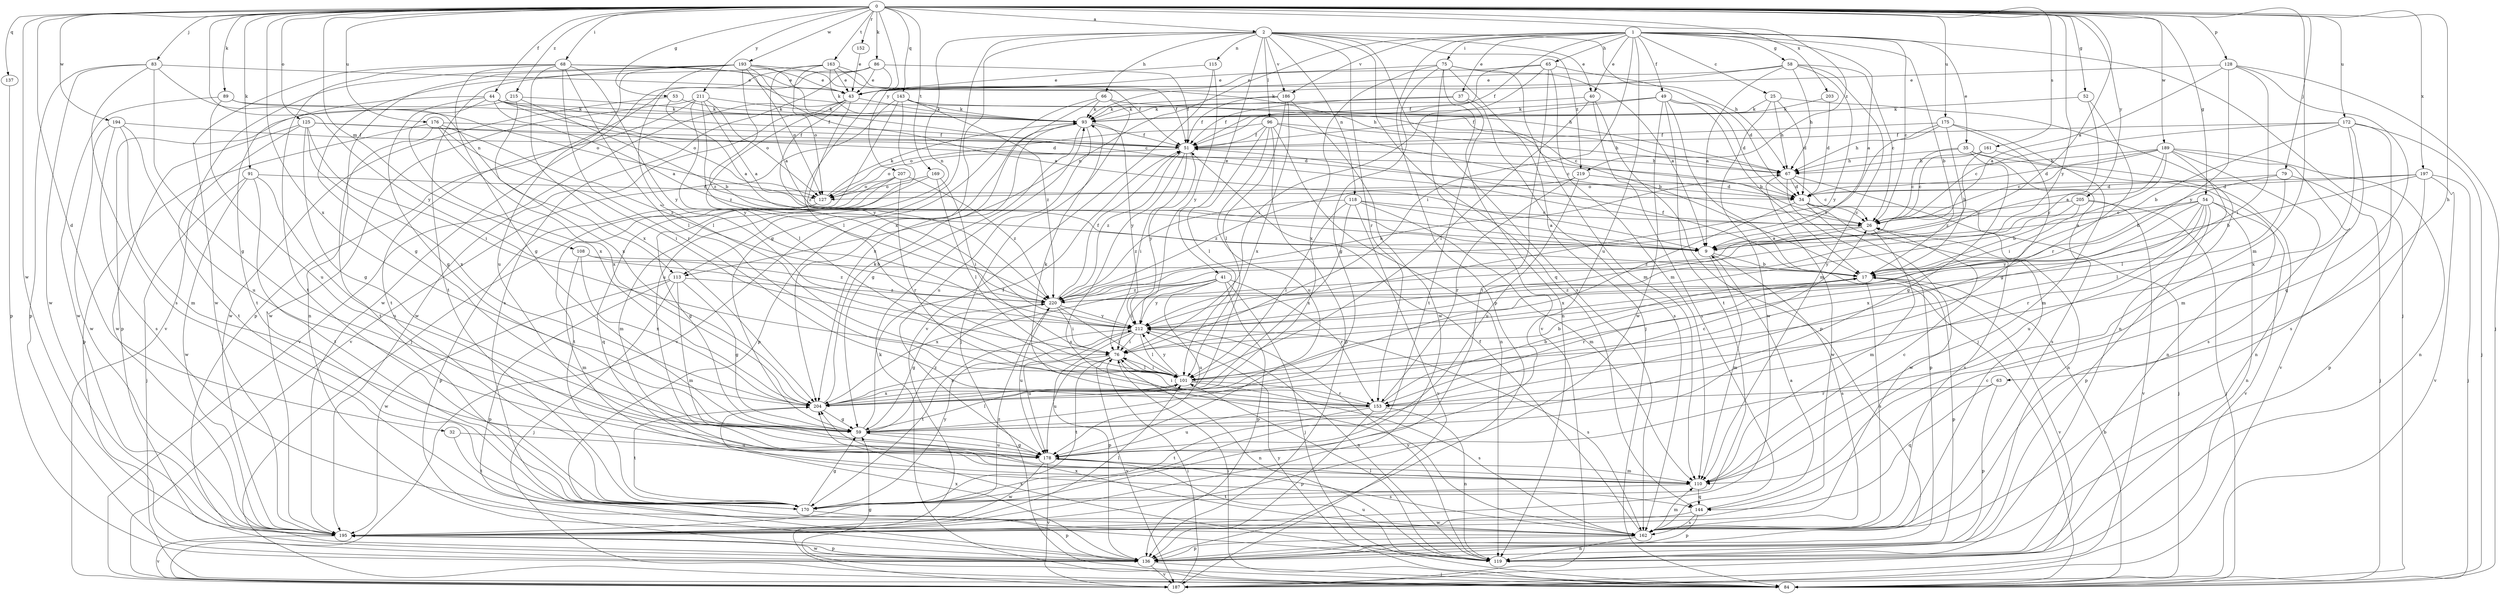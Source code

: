 strict digraph  {
0;
1;
2;
9;
17;
25;
26;
32;
34;
35;
37;
40;
41;
43;
44;
49;
51;
52;
53;
54;
58;
59;
63;
65;
66;
67;
68;
75;
76;
79;
83;
84;
86;
89;
91;
93;
96;
101;
108;
110;
113;
115;
118;
119;
125;
127;
128;
136;
137;
143;
144;
152;
153;
161;
162;
163;
169;
170;
172;
175;
176;
178;
186;
187;
189;
193;
194;
195;
197;
203;
204;
205;
207;
211;
212;
215;
219;
220;
0 -> 2  [label=a];
0 -> 9  [label=a];
0 -> 32  [label=d];
0 -> 44  [label=f];
0 -> 52  [label=g];
0 -> 53  [label=g];
0 -> 54  [label=g];
0 -> 63  [label=h];
0 -> 68  [label=i];
0 -> 79  [label=j];
0 -> 83  [label=j];
0 -> 86  [label=k];
0 -> 89  [label=k];
0 -> 91  [label=k];
0 -> 108  [label=m];
0 -> 110  [label=m];
0 -> 113  [label=n];
0 -> 125  [label=o];
0 -> 128  [label=p];
0 -> 137  [label=q];
0 -> 143  [label=q];
0 -> 152  [label=r];
0 -> 161  [label=s];
0 -> 163  [label=t];
0 -> 169  [label=t];
0 -> 172  [label=u];
0 -> 175  [label=u];
0 -> 176  [label=u];
0 -> 189  [label=w];
0 -> 193  [label=w];
0 -> 194  [label=w];
0 -> 195  [label=w];
0 -> 197  [label=x];
0 -> 203  [label=x];
0 -> 204  [label=x];
0 -> 205  [label=y];
0 -> 207  [label=y];
0 -> 211  [label=y];
0 -> 212  [label=y];
0 -> 215  [label=z];
0 -> 219  [label=z];
1 -> 9  [label=a];
1 -> 17  [label=b];
1 -> 25  [label=c];
1 -> 26  [label=c];
1 -> 35  [label=e];
1 -> 37  [label=e];
1 -> 40  [label=e];
1 -> 49  [label=f];
1 -> 51  [label=f];
1 -> 58  [label=g];
1 -> 65  [label=h];
1 -> 75  [label=i];
1 -> 76  [label=i];
1 -> 84  [label=j];
1 -> 113  [label=n];
1 -> 136  [label=p];
1 -> 178  [label=u];
1 -> 186  [label=v];
2 -> 40  [label=e];
2 -> 41  [label=e];
2 -> 59  [label=g];
2 -> 66  [label=h];
2 -> 67  [label=h];
2 -> 96  [label=l];
2 -> 113  [label=n];
2 -> 115  [label=n];
2 -> 118  [label=n];
2 -> 144  [label=q];
2 -> 153  [label=r];
2 -> 162  [label=s];
2 -> 186  [label=v];
2 -> 204  [label=x];
2 -> 219  [label=z];
9 -> 17  [label=b];
9 -> 110  [label=m];
9 -> 162  [label=s];
17 -> 51  [label=f];
17 -> 136  [label=p];
17 -> 153  [label=r];
17 -> 162  [label=s];
17 -> 187  [label=v];
17 -> 220  [label=z];
25 -> 34  [label=d];
25 -> 67  [label=h];
25 -> 93  [label=k];
25 -> 119  [label=n];
25 -> 195  [label=w];
26 -> 9  [label=a];
26 -> 110  [label=m];
26 -> 220  [label=z];
32 -> 170  [label=t];
32 -> 178  [label=u];
34 -> 26  [label=c];
34 -> 84  [label=j];
34 -> 162  [label=s];
34 -> 195  [label=w];
34 -> 204  [label=x];
35 -> 26  [label=c];
35 -> 59  [label=g];
35 -> 67  [label=h];
35 -> 119  [label=n];
35 -> 162  [label=s];
37 -> 51  [label=f];
37 -> 93  [label=k];
37 -> 162  [label=s];
37 -> 170  [label=t];
40 -> 93  [label=k];
40 -> 101  [label=l];
40 -> 136  [label=p];
40 -> 162  [label=s];
41 -> 76  [label=i];
41 -> 84  [label=j];
41 -> 136  [label=p];
41 -> 153  [label=r];
41 -> 178  [label=u];
41 -> 204  [label=x];
41 -> 212  [label=y];
41 -> 220  [label=z];
43 -> 93  [label=k];
43 -> 101  [label=l];
43 -> 187  [label=v];
43 -> 195  [label=w];
43 -> 212  [label=y];
43 -> 220  [label=z];
44 -> 9  [label=a];
44 -> 34  [label=d];
44 -> 51  [label=f];
44 -> 59  [label=g];
44 -> 93  [label=k];
44 -> 127  [label=o];
44 -> 170  [label=t];
44 -> 204  [label=x];
49 -> 17  [label=b];
49 -> 34  [label=d];
49 -> 51  [label=f];
49 -> 84  [label=j];
49 -> 93  [label=k];
49 -> 170  [label=t];
49 -> 195  [label=w];
51 -> 67  [label=h];
51 -> 76  [label=i];
51 -> 127  [label=o];
51 -> 162  [label=s];
51 -> 212  [label=y];
51 -> 220  [label=z];
52 -> 93  [label=k];
52 -> 153  [label=r];
52 -> 212  [label=y];
53 -> 9  [label=a];
53 -> 93  [label=k];
53 -> 195  [label=w];
54 -> 9  [label=a];
54 -> 26  [label=c];
54 -> 119  [label=n];
54 -> 136  [label=p];
54 -> 153  [label=r];
54 -> 178  [label=u];
54 -> 187  [label=v];
54 -> 204  [label=x];
54 -> 212  [label=y];
58 -> 9  [label=a];
58 -> 26  [label=c];
58 -> 43  [label=e];
58 -> 67  [label=h];
58 -> 93  [label=k];
58 -> 110  [label=m];
58 -> 212  [label=y];
59 -> 26  [label=c];
59 -> 51  [label=f];
59 -> 101  [label=l];
59 -> 178  [label=u];
59 -> 220  [label=z];
63 -> 136  [label=p];
63 -> 144  [label=q];
63 -> 153  [label=r];
65 -> 34  [label=d];
65 -> 43  [label=e];
65 -> 51  [label=f];
65 -> 76  [label=i];
65 -> 110  [label=m];
65 -> 170  [label=t];
66 -> 17  [label=b];
66 -> 84  [label=j];
66 -> 93  [label=k];
66 -> 187  [label=v];
66 -> 204  [label=x];
67 -> 26  [label=c];
67 -> 34  [label=d];
67 -> 119  [label=n];
67 -> 136  [label=p];
67 -> 195  [label=w];
68 -> 43  [label=e];
68 -> 59  [label=g];
68 -> 67  [label=h];
68 -> 101  [label=l];
68 -> 153  [label=r];
68 -> 170  [label=t];
68 -> 195  [label=w];
68 -> 204  [label=x];
68 -> 212  [label=y];
75 -> 9  [label=a];
75 -> 43  [label=e];
75 -> 59  [label=g];
75 -> 84  [label=j];
75 -> 110  [label=m];
75 -> 119  [label=n];
75 -> 187  [label=v];
75 -> 204  [label=x];
76 -> 101  [label=l];
76 -> 119  [label=n];
76 -> 170  [label=t];
76 -> 178  [label=u];
76 -> 187  [label=v];
76 -> 204  [label=x];
79 -> 17  [label=b];
79 -> 34  [label=d];
79 -> 84  [label=j];
79 -> 101  [label=l];
83 -> 43  [label=e];
83 -> 59  [label=g];
83 -> 136  [label=p];
83 -> 162  [label=s];
83 -> 195  [label=w];
83 -> 212  [label=y];
84 -> 17  [label=b];
84 -> 59  [label=g];
84 -> 76  [label=i];
84 -> 93  [label=k];
84 -> 212  [label=y];
86 -> 43  [label=e];
86 -> 51  [label=f];
86 -> 101  [label=l];
86 -> 136  [label=p];
86 -> 162  [label=s];
86 -> 195  [label=w];
89 -> 93  [label=k];
89 -> 127  [label=o];
89 -> 178  [label=u];
89 -> 195  [label=w];
91 -> 34  [label=d];
91 -> 84  [label=j];
91 -> 170  [label=t];
91 -> 178  [label=u];
91 -> 195  [label=w];
93 -> 51  [label=f];
93 -> 59  [label=g];
93 -> 136  [label=p];
93 -> 178  [label=u];
93 -> 212  [label=y];
96 -> 26  [label=c];
96 -> 51  [label=f];
96 -> 67  [label=h];
96 -> 101  [label=l];
96 -> 119  [label=n];
96 -> 127  [label=o];
96 -> 136  [label=p];
96 -> 178  [label=u];
101 -> 17  [label=b];
101 -> 76  [label=i];
101 -> 153  [label=r];
101 -> 162  [label=s];
101 -> 204  [label=x];
101 -> 212  [label=y];
108 -> 17  [label=b];
108 -> 110  [label=m];
108 -> 204  [label=x];
108 -> 220  [label=z];
110 -> 26  [label=c];
110 -> 144  [label=q];
110 -> 170  [label=t];
113 -> 59  [label=g];
113 -> 84  [label=j];
113 -> 110  [label=m];
113 -> 136  [label=p];
113 -> 195  [label=w];
113 -> 220  [label=z];
115 -> 43  [label=e];
115 -> 187  [label=v];
115 -> 212  [label=y];
118 -> 9  [label=a];
118 -> 26  [label=c];
118 -> 101  [label=l];
118 -> 110  [label=m];
118 -> 187  [label=v];
118 -> 204  [label=x];
118 -> 220  [label=z];
119 -> 101  [label=l];
119 -> 178  [label=u];
119 -> 204  [label=x];
119 -> 212  [label=y];
125 -> 34  [label=d];
125 -> 51  [label=f];
125 -> 59  [label=g];
125 -> 76  [label=i];
125 -> 170  [label=t];
125 -> 195  [label=w];
125 -> 204  [label=x];
127 -> 59  [label=g];
127 -> 93  [label=k];
127 -> 136  [label=p];
128 -> 9  [label=a];
128 -> 43  [label=e];
128 -> 76  [label=i];
128 -> 84  [label=j];
128 -> 144  [label=q];
128 -> 212  [label=y];
136 -> 84  [label=j];
136 -> 187  [label=v];
136 -> 195  [label=w];
136 -> 204  [label=x];
137 -> 136  [label=p];
143 -> 26  [label=c];
143 -> 84  [label=j];
143 -> 93  [label=k];
143 -> 178  [label=u];
143 -> 187  [label=v];
143 -> 220  [label=z];
144 -> 9  [label=a];
144 -> 136  [label=p];
144 -> 162  [label=s];
144 -> 195  [label=w];
152 -> 43  [label=e];
153 -> 17  [label=b];
153 -> 76  [label=i];
153 -> 93  [label=k];
153 -> 119  [label=n];
153 -> 136  [label=p];
153 -> 170  [label=t];
153 -> 178  [label=u];
161 -> 26  [label=c];
161 -> 67  [label=h];
161 -> 119  [label=n];
161 -> 220  [label=z];
162 -> 26  [label=c];
162 -> 51  [label=f];
162 -> 110  [label=m];
162 -> 119  [label=n];
162 -> 136  [label=p];
162 -> 204  [label=x];
163 -> 9  [label=a];
163 -> 43  [label=e];
163 -> 51  [label=f];
163 -> 59  [label=g];
163 -> 67  [label=h];
163 -> 93  [label=k];
163 -> 127  [label=o];
169 -> 76  [label=i];
169 -> 101  [label=l];
169 -> 110  [label=m];
169 -> 127  [label=o];
170 -> 59  [label=g];
170 -> 136  [label=p];
170 -> 212  [label=y];
172 -> 17  [label=b];
172 -> 26  [label=c];
172 -> 51  [label=f];
172 -> 84  [label=j];
172 -> 110  [label=m];
172 -> 162  [label=s];
172 -> 204  [label=x];
175 -> 17  [label=b];
175 -> 51  [label=f];
175 -> 59  [label=g];
175 -> 67  [label=h];
175 -> 110  [label=m];
175 -> 220  [label=z];
176 -> 51  [label=f];
176 -> 76  [label=i];
176 -> 136  [label=p];
176 -> 170  [label=t];
176 -> 204  [label=x];
176 -> 220  [label=z];
178 -> 59  [label=g];
178 -> 110  [label=m];
178 -> 162  [label=s];
178 -> 187  [label=v];
178 -> 195  [label=w];
186 -> 51  [label=f];
186 -> 93  [label=k];
186 -> 101  [label=l];
186 -> 195  [label=w];
186 -> 204  [label=x];
187 -> 76  [label=i];
189 -> 9  [label=a];
189 -> 26  [label=c];
189 -> 34  [label=d];
189 -> 67  [label=h];
189 -> 76  [label=i];
189 -> 101  [label=l];
189 -> 119  [label=n];
189 -> 162  [label=s];
189 -> 187  [label=v];
193 -> 9  [label=a];
193 -> 26  [label=c];
193 -> 43  [label=e];
193 -> 51  [label=f];
193 -> 101  [label=l];
193 -> 119  [label=n];
193 -> 127  [label=o];
193 -> 170  [label=t];
193 -> 178  [label=u];
193 -> 187  [label=v];
193 -> 220  [label=z];
194 -> 51  [label=f];
194 -> 110  [label=m];
194 -> 162  [label=s];
194 -> 178  [label=u];
194 -> 195  [label=w];
195 -> 101  [label=l];
195 -> 136  [label=p];
195 -> 187  [label=v];
195 -> 220  [label=z];
197 -> 17  [label=b];
197 -> 34  [label=d];
197 -> 84  [label=j];
197 -> 127  [label=o];
197 -> 136  [label=p];
197 -> 187  [label=v];
203 -> 34  [label=d];
203 -> 93  [label=k];
204 -> 59  [label=g];
204 -> 93  [label=k];
204 -> 170  [label=t];
205 -> 17  [label=b];
205 -> 26  [label=c];
205 -> 84  [label=j];
205 -> 187  [label=v];
205 -> 212  [label=y];
207 -> 127  [label=o];
207 -> 144  [label=q];
207 -> 153  [label=r];
207 -> 170  [label=t];
207 -> 220  [label=z];
211 -> 9  [label=a];
211 -> 93  [label=k];
211 -> 127  [label=o];
211 -> 170  [label=t];
211 -> 195  [label=w];
211 -> 212  [label=y];
211 -> 220  [label=z];
212 -> 76  [label=i];
212 -> 101  [label=l];
212 -> 119  [label=n];
212 -> 136  [label=p];
212 -> 162  [label=s];
212 -> 170  [label=t];
212 -> 178  [label=u];
215 -> 17  [label=b];
215 -> 93  [label=k];
215 -> 136  [label=p];
215 -> 204  [label=x];
219 -> 34  [label=d];
219 -> 153  [label=r];
219 -> 178  [label=u];
219 -> 220  [label=z];
220 -> 51  [label=f];
220 -> 59  [label=g];
220 -> 67  [label=h];
220 -> 76  [label=i];
220 -> 101  [label=l];
220 -> 178  [label=u];
220 -> 212  [label=y];
}

